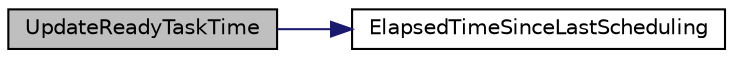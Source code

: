 digraph "UpdateReadyTaskTime"
{
  edge [fontname="Helvetica",fontsize="10",labelfontname="Helvetica",labelfontsize="10"];
  node [fontname="Helvetica",fontsize="10",shape=record];
  rankdir="LR";
  Node1 [label="UpdateReadyTaskTime",height=0.2,width=0.4,color="black", fillcolor="grey75", style="filled", fontcolor="black"];
  Node1 -> Node2 [color="midnightblue",fontsize="10",style="solid",fontname="Helvetica"];
  Node2 [label="ElapsedTimeSinceLastScheduling",height=0.2,width=0.4,color="black", fillcolor="white", style="filled",URL="$main___s_o_8c.html#a4271bf954ac7e91f35eec23ab98b19bd"];
}
